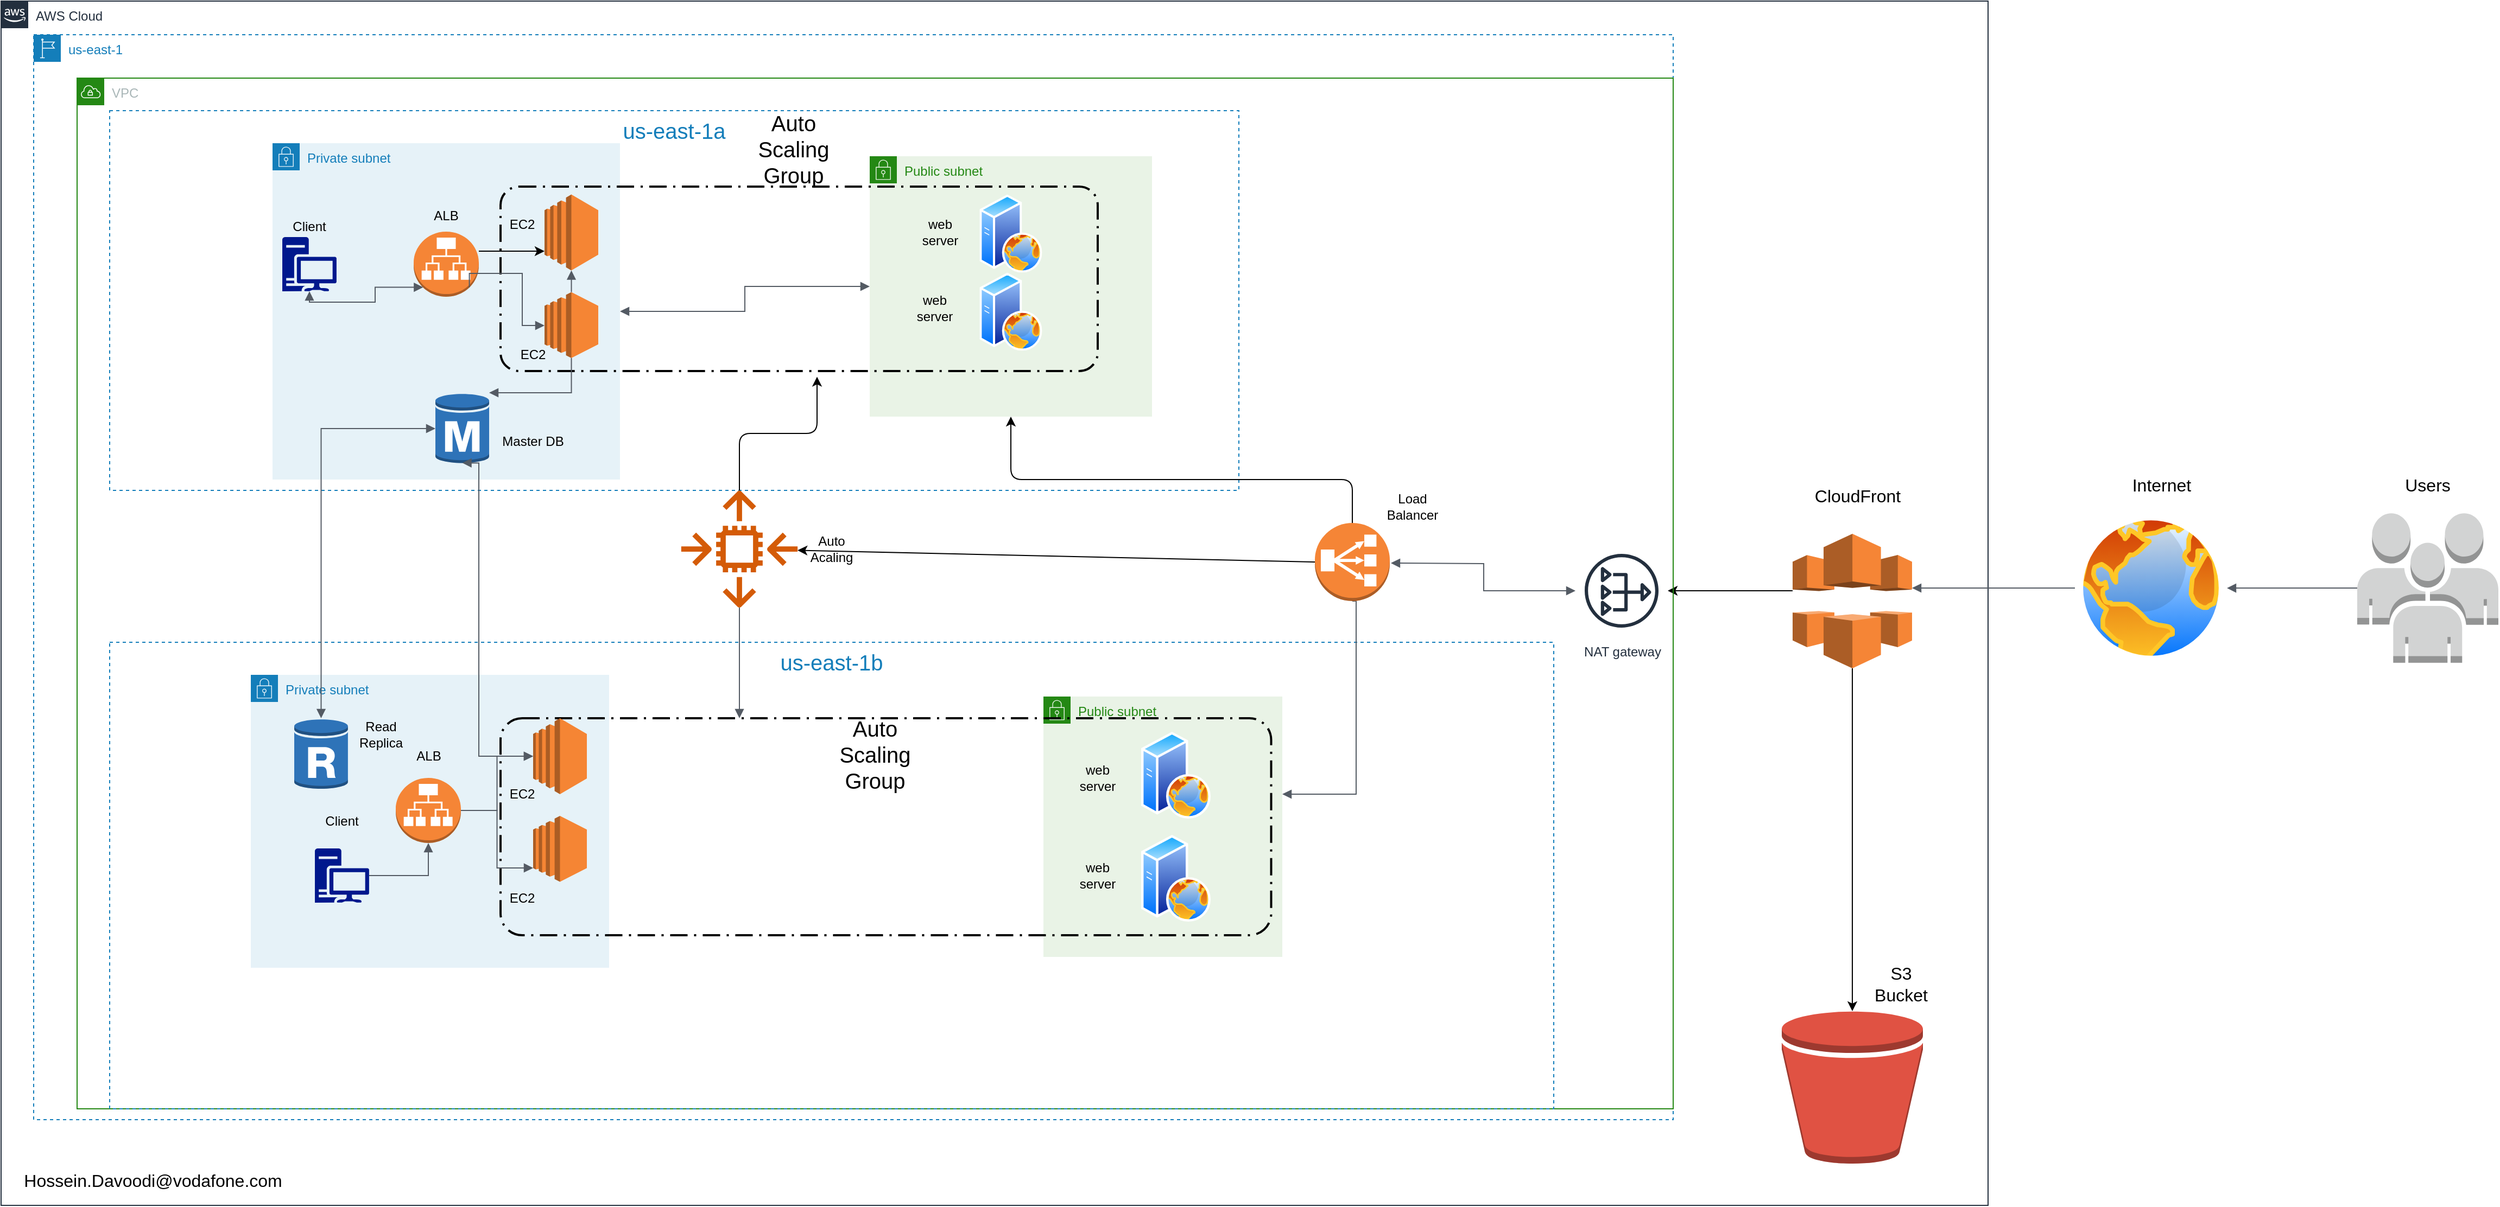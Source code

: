 <mxfile version="20.8.20" type="google"><diagram name="Seite-1" id="hBVX1gIy44m0U9zD9ssv"><mxGraphModel grid="1" page="1" gridSize="10" guides="1" tooltips="1" connect="1" arrows="1" fold="1" pageScale="1" pageWidth="827" pageHeight="1169" math="0" shadow="0"><root><mxCell id="0"/><mxCell id="1" parent="0"/><mxCell id="Jbk4hsorAPg55wfW8szF-109" value="" style="aspect=fixed;perimeter=ellipsePerimeter;html=1;align=center;shadow=0;dashed=0;spacingTop=3;image;image=img/lib/active_directory/internet_globe.svg;fontSize=20;" vertex="1" parent="1"><mxGeometry x="2010" y="530.01" width="140" height="140" as="geometry"/></mxCell><mxCell id="Jbk4hsorAPg55wfW8szF-110" value="" style="outlineConnect=0;dashed=0;verticalLabelPosition=bottom;verticalAlign=top;align=center;html=1;shape=mxgraph.aws3.users;fillColor=#D2D3D3;gradientColor=none;fontSize=20;" vertex="1" parent="1"><mxGeometry x="2270" y="531.14" width="130" height="137.75" as="geometry"/></mxCell><mxCell id="oTlrdSUGoQo_DwunbGzM-3" value="AWS Cloud" style="points=[[0,0],[0.25,0],[0.5,0],[0.75,0],[1,0],[1,0.25],[1,0.5],[1,0.75],[1,1],[0.75,1],[0.5,1],[0.25,1],[0,1],[0,0.75],[0,0.5],[0,0.25]];outlineConnect=0;gradientColor=none;html=1;whiteSpace=wrap;fontSize=12;fontStyle=0;container=1;pointerEvents=0;collapsible=0;recursiveResize=0;shape=mxgraph.aws4.group;grIcon=mxgraph.aws4.group_aws_cloud_alt;strokeColor=#232F3E;fillColor=none;verticalAlign=top;align=left;spacingLeft=30;fontColor=#232F3E;dashed=0;" vertex="1" parent="1"><mxGeometry x="100" y="59" width="1830" height="1110" as="geometry"/></mxCell><mxCell id="Jbk4hsorAPg55wfW8szF-114" value="" style="outlineConnect=0;dashed=0;verticalLabelPosition=bottom;verticalAlign=top;align=center;html=1;shape=mxgraph.aws3.bucket;fillColor=#E05243;gradientColor=none;fontSize=20;" vertex="1" parent="oTlrdSUGoQo_DwunbGzM-3"><mxGeometry x="1640" y="931" width="130" height="140.5" as="geometry"/></mxCell><mxCell id="Jbk4hsorAPg55wfW8szF-116" value="" style="edgeStyle=elbowEdgeStyle;rounded=1;orthogonalLoop=1;jettySize=auto;elbow=vertical;html=1;fontSize=20;endFill=1;" edge="1" parent="oTlrdSUGoQo_DwunbGzM-3" source="Jbk4hsorAPg55wfW8szF-115" target="Jbk4hsorAPg55wfW8szF-114"><mxGeometry relative="1" as="geometry"/></mxCell><mxCell id="Jbk4hsorAPg55wfW8szF-117" value="" style="edgeStyle=elbowEdgeStyle;rounded=1;orthogonalLoop=1;jettySize=auto;elbow=vertical;html=1;fontSize=20;endFill=1;" edge="1" parent="oTlrdSUGoQo_DwunbGzM-3" source="Jbk4hsorAPg55wfW8szF-115" target="Jbk4hsorAPg55wfW8szF-20"><mxGeometry relative="1" as="geometry"/></mxCell><mxCell id="Jbk4hsorAPg55wfW8szF-115" value="" style="outlineConnect=0;dashed=0;verticalLabelPosition=bottom;verticalAlign=top;align=center;html=1;shape=mxgraph.aws3.cloudfront;fillColor=#F58536;gradientColor=none;fontSize=20;" vertex="1" parent="oTlrdSUGoQo_DwunbGzM-3"><mxGeometry x="1650" y="491" width="110" height="124" as="geometry"/></mxCell><mxCell id="oTlrdSUGoQo_DwunbGzM-1" value="us-east-1" style="points=[[0,0],[0.25,0],[0.5,0],[0.75,0],[1,0],[1,0.25],[1,0.5],[1,0.75],[1,1],[0.75,1],[0.5,1],[0.25,1],[0,1],[0,0.75],[0,0.5],[0,0.25]];outlineConnect=0;gradientColor=none;html=1;whiteSpace=wrap;fontSize=12;fontStyle=0;container=1;pointerEvents=0;collapsible=0;recursiveResize=0;shape=mxgraph.aws4.group;grIcon=mxgraph.aws4.group_region;strokeColor=#147EBA;fillColor=none;verticalAlign=top;align=left;spacingLeft=30;fontColor=#147EBA;dashed=1;" vertex="1" parent="oTlrdSUGoQo_DwunbGzM-3"><mxGeometry x="30" y="31" width="1510" height="1000" as="geometry"/></mxCell><mxCell id="oTlrdSUGoQo_DwunbGzM-2" value="VPC" style="points=[[0,0],[0.25,0],[0.5,0],[0.75,0],[1,0],[1,0.25],[1,0.5],[1,0.75],[1,1],[0.75,1],[0.5,1],[0.25,1],[0,1],[0,0.75],[0,0.5],[0,0.25]];outlineConnect=0;gradientColor=none;html=1;whiteSpace=wrap;fontSize=12;fontStyle=0;container=1;pointerEvents=0;collapsible=0;recursiveResize=0;shape=mxgraph.aws4.group;grIcon=mxgraph.aws4.group_vpc;strokeColor=#248814;fillColor=none;verticalAlign=top;align=left;spacingLeft=30;fontColor=#AAB7B8;dashed=0;" vertex="1" parent="oTlrdSUGoQo_DwunbGzM-1"><mxGeometry x="40" y="40" width="1470" height="950" as="geometry"/></mxCell><mxCell id="Jbk4hsorAPg55wfW8szF-2" value="us-east-1a" style="fillColor=none;strokeColor=#147EBA;dashed=1;verticalAlign=top;fontStyle=0;fontColor=#147EBA;fontSize=20;" vertex="1" parent="oTlrdSUGoQo_DwunbGzM-2"><mxGeometry x="30" y="30" width="1040" height="350" as="geometry"/></mxCell><mxCell id="Jbk4hsorAPg55wfW8szF-17" value="Public subnet" style="points=[[0,0],[0.25,0],[0.5,0],[0.75,0],[1,0],[1,0.25],[1,0.5],[1,0.75],[1,1],[0.75,1],[0.5,1],[0.25,1],[0,1],[0,0.75],[0,0.5],[0,0.25]];outlineConnect=0;gradientColor=none;html=1;whiteSpace=wrap;fontSize=12;fontStyle=0;container=1;pointerEvents=0;collapsible=0;recursiveResize=0;shape=mxgraph.aws4.group;grIcon=mxgraph.aws4.group_security_group;grStroke=0;strokeColor=#248814;fillColor=#E9F3E6;verticalAlign=top;align=left;spacingLeft=30;fontColor=#248814;dashed=0;" vertex="1" parent="oTlrdSUGoQo_DwunbGzM-2"><mxGeometry x="730" y="72" width="260" height="240" as="geometry"/></mxCell><mxCell id="Jbk4hsorAPg55wfW8szF-137" value="" style="aspect=fixed;perimeter=ellipsePerimeter;html=1;align=center;shadow=0;dashed=0;spacingTop=3;image;image=img/lib/active_directory/web_server.svg;fontSize=20;" vertex="1" parent="Jbk4hsorAPg55wfW8szF-17"><mxGeometry x="101.19" y="107.28" width="57.62" height="72.03" as="geometry"/></mxCell><mxCell id="Jbk4hsorAPg55wfW8szF-14" value="Private subnet" style="points=[[0,0],[0.25,0],[0.5,0],[0.75,0],[1,0],[1,0.25],[1,0.5],[1,0.75],[1,1],[0.75,1],[0.5,1],[0.25,1],[0,1],[0,0.75],[0,0.5],[0,0.25]];outlineConnect=0;gradientColor=none;html=1;whiteSpace=wrap;fontSize=12;fontStyle=0;container=1;pointerEvents=0;collapsible=0;recursiveResize=0;shape=mxgraph.aws4.group;grIcon=mxgraph.aws4.group_security_group;grStroke=0;strokeColor=#147EBA;fillColor=#E6F2F8;verticalAlign=top;align=left;spacingLeft=30;fontColor=#147EBA;dashed=0;" vertex="1" parent="oTlrdSUGoQo_DwunbGzM-2"><mxGeometry x="180" y="60" width="320" height="310" as="geometry"/></mxCell><mxCell id="Jbk4hsorAPg55wfW8szF-135" value="" style="sketch=0;aspect=fixed;pointerEvents=1;shadow=0;dashed=0;html=1;strokeColor=none;labelPosition=center;verticalLabelPosition=bottom;verticalAlign=top;align=center;fillColor=#00188D;shape=mxgraph.mscae.enterprise.workstation_client;fontSize=20;" vertex="1" parent="Jbk4hsorAPg55wfW8szF-14"><mxGeometry x="9" y="86.5" width="50" height="50" as="geometry"/></mxCell><mxCell id="Jbk4hsorAPg55wfW8szF-88" value="" style="outlineConnect=0;dashed=0;verticalLabelPosition=bottom;verticalAlign=top;align=center;html=1;shape=mxgraph.aws3.application_load_balancer;fillColor=#F58536;gradientColor=none;fontSize=20;" vertex="1" parent="Jbk4hsorAPg55wfW8szF-14"><mxGeometry x="130" y="81.5" width="60" height="60" as="geometry"/></mxCell><mxCell id="Jbk4hsorAPg55wfW8szF-136" value="" style="edgeStyle=orthogonalEdgeStyle;html=1;endArrow=block;elbow=vertical;startArrow=block;startFill=1;endFill=1;strokeColor=#545B64;rounded=0;fontSize=20;exitX=0.5;exitY=1;exitDx=0;exitDy=0;exitPerimeter=0;entryX=0.145;entryY=0.855;entryDx=0;entryDy=0;entryPerimeter=0;" edge="1" parent="Jbk4hsorAPg55wfW8szF-14" source="Jbk4hsorAPg55wfW8szF-135" target="Jbk4hsorAPg55wfW8szF-88"><mxGeometry width="100" relative="1" as="geometry"><mxPoint x="590" y="340" as="sourcePoint"/><mxPoint x="690" y="340" as="targetPoint"/></mxGeometry></mxCell><mxCell id="Jbk4hsorAPg55wfW8szF-94" value="" style="outlineConnect=0;dashed=0;verticalLabelPosition=bottom;verticalAlign=top;align=center;html=1;shape=mxgraph.aws3.rds_db_instance;fillColor=#2E73B8;gradientColor=none;fontSize=20;" vertex="1" parent="Jbk4hsorAPg55wfW8szF-14"><mxGeometry x="150" y="230" width="49.5" height="66" as="geometry"/></mxCell><mxCell id="QeHv7nhZ_7LatcV9sSnL-17" value="ALB" style="text;html=1;strokeColor=none;fillColor=none;align=center;verticalAlign=middle;whiteSpace=wrap;rounded=0;" vertex="1" parent="Jbk4hsorAPg55wfW8szF-14"><mxGeometry x="130" y="51.5" width="60" height="30" as="geometry"/></mxCell><mxCell id="QeHv7nhZ_7LatcV9sSnL-19" value="Client" style="text;html=1;strokeColor=none;fillColor=none;align=center;verticalAlign=middle;whiteSpace=wrap;rounded=0;" vertex="1" parent="Jbk4hsorAPg55wfW8szF-14"><mxGeometry x="4" y="61.5" width="60" height="30" as="geometry"/></mxCell><mxCell id="QeHv7nhZ_7LatcV9sSnL-21" value="Master DB" style="text;html=1;strokeColor=none;fillColor=none;align=center;verticalAlign=middle;whiteSpace=wrap;rounded=0;" vertex="1" parent="Jbk4hsorAPg55wfW8szF-14"><mxGeometry x="210" y="260" width="60" height="30" as="geometry"/></mxCell><mxCell id="Jbk4hsorAPg55wfW8szF-121" value="" style="rounded=1;arcSize=10;dashed=1;fillColor=none;gradientColor=none;dashPattern=8 3 1 3;strokeWidth=2;fontSize=20;" vertex="1" parent="oTlrdSUGoQo_DwunbGzM-2"><mxGeometry x="390" y="100" width="550" height="170" as="geometry"/></mxCell><mxCell id="Jbk4hsorAPg55wfW8szF-160" style="edgeStyle=elbowEdgeStyle;rounded=1;orthogonalLoop=1;jettySize=auto;elbow=vertical;html=1;entryX=1;entryY=0.5;entryDx=0;entryDy=0;entryPerimeter=0;fontSize=20;endFill=1;" edge="1" parent="oTlrdSUGoQo_DwunbGzM-2" source="Jbk4hsorAPg55wfW8szF-3" target="Jbk4hsorAPg55wfW8szF-157"><mxGeometry relative="1" as="geometry"/></mxCell><mxCell id="Jbk4hsorAPg55wfW8szF-3" value="us-east-1b" style="fillColor=none;strokeColor=#147EBA;dashed=1;verticalAlign=top;fontStyle=0;fontColor=#147EBA;fontSize=20;" vertex="1" parent="oTlrdSUGoQo_DwunbGzM-2"><mxGeometry x="30" y="520" width="1330" height="430" as="geometry"/></mxCell><mxCell id="Jbk4hsorAPg55wfW8szF-18" value="Public subnet" style="points=[[0,0],[0.25,0],[0.5,0],[0.75,0],[1,0],[1,0.25],[1,0.5],[1,0.75],[1,1],[0.75,1],[0.5,1],[0.25,1],[0,1],[0,0.75],[0,0.5],[0,0.25]];outlineConnect=0;gradientColor=none;html=1;whiteSpace=wrap;fontSize=12;fontStyle=0;container=1;pointerEvents=0;collapsible=0;recursiveResize=0;shape=mxgraph.aws4.group;grIcon=mxgraph.aws4.group_security_group;grStroke=0;strokeColor=#248814;fillColor=#E9F3E6;verticalAlign=top;align=left;spacingLeft=30;fontColor=#248814;dashed=0;" vertex="1" parent="oTlrdSUGoQo_DwunbGzM-2"><mxGeometry x="890" y="570" width="220" height="240" as="geometry"/></mxCell><mxCell id="Jbk4hsorAPg55wfW8szF-142" value="" style="aspect=fixed;perimeter=ellipsePerimeter;html=1;align=center;shadow=0;dashed=0;spacingTop=3;image;image=img/lib/active_directory/web_server.svg;fontSize=20;" vertex="1" parent="Jbk4hsorAPg55wfW8szF-18"><mxGeometry x="90" y="127.5" width="64" height="80" as="geometry"/></mxCell><mxCell id="Jbk4hsorAPg55wfW8szF-43" value="" style="aspect=fixed;perimeter=ellipsePerimeter;html=1;align=center;shadow=0;dashed=0;spacingTop=3;image;image=img/lib/active_directory/web_server.svg;fontSize=20;" vertex="1" parent="Jbk4hsorAPg55wfW8szF-18"><mxGeometry x="90" y="32.5" width="64" height="80" as="geometry"/></mxCell><mxCell id="Jbk4hsorAPg55wfW8szF-20" value="NAT gateway" style="sketch=0;outlineConnect=0;fontColor=#232F3E;gradientColor=none;strokeColor=#232F3E;fillColor=#ffffff;dashed=0;verticalLabelPosition=bottom;verticalAlign=top;align=center;html=1;fontSize=12;fontStyle=0;aspect=fixed;shape=mxgraph.aws4.resourceIcon;resIcon=mxgraph.aws4.nat_gateway;" vertex="1" parent="oTlrdSUGoQo_DwunbGzM-2"><mxGeometry x="1380" y="430" width="85" height="85" as="geometry"/></mxCell><mxCell id="Jbk4hsorAPg55wfW8szF-122" value="" style="edgeStyle=elbowEdgeStyle;rounded=1;orthogonalLoop=1;jettySize=auto;elbow=vertical;html=1;fontSize=20;endFill=1;entryX=0.53;entryY=1.031;entryDx=0;entryDy=0;entryPerimeter=0;" edge="1" parent="oTlrdSUGoQo_DwunbGzM-2" source="Jbk4hsorAPg55wfW8szF-120" target="Jbk4hsorAPg55wfW8szF-121"><mxGeometry relative="1" as="geometry"/></mxCell><mxCell id="Jbk4hsorAPg55wfW8szF-120" value="" style="sketch=0;outlineConnect=0;fontColor=#232F3E;gradientColor=none;fillColor=#D45B07;strokeColor=none;dashed=0;verticalLabelPosition=bottom;verticalAlign=top;align=center;html=1;fontSize=12;fontStyle=0;aspect=fixed;pointerEvents=1;shape=mxgraph.aws4.auto_scaling2;" vertex="1" parent="oTlrdSUGoQo_DwunbGzM-2"><mxGeometry x="556" y="380" width="108" height="108" as="geometry"/></mxCell><mxCell id="Jbk4hsorAPg55wfW8szF-152" style="edgeStyle=elbowEdgeStyle;rounded=1;orthogonalLoop=1;jettySize=auto;elbow=vertical;html=1;fontSize=20;endFill=1;exitX=0.5;exitY=0;exitDx=0;exitDy=0;exitPerimeter=0;" edge="1" parent="oTlrdSUGoQo_DwunbGzM-2" source="Jbk4hsorAPg55wfW8szF-154" target="Jbk4hsorAPg55wfW8szF-17"><mxGeometry relative="1" as="geometry"><mxPoint x="1178.25" y="400" as="sourcePoint"/><Array as="points"><mxPoint x="1200" y="370"/></Array></mxGeometry></mxCell><mxCell id="Jbk4hsorAPg55wfW8szF-129" value="" style="edgeStyle=orthogonalEdgeStyle;html=1;endArrow=block;elbow=vertical;startArrow=block;startFill=1;endFill=1;strokeColor=#545B64;rounded=0;fontSize=20;" edge="1" parent="oTlrdSUGoQo_DwunbGzM-2" source="Jbk4hsorAPg55wfW8szF-20"><mxGeometry width="100" relative="1" as="geometry"><mxPoint x="1720" y="620" as="sourcePoint"/><mxPoint x="1210" y="447" as="targetPoint"/></mxGeometry></mxCell><mxCell id="Jbk4hsorAPg55wfW8szF-132" value="" style="edgeStyle=orthogonalEdgeStyle;html=1;endArrow=block;elbow=vertical;startArrow=none;startFill=1;endFill=1;strokeColor=#545B64;rounded=0;fontSize=20;" edge="1" parent="oTlrdSUGoQo_DwunbGzM-2" source="Jbk4hsorAPg55wfW8szF-147" target="Jbk4hsorAPg55wfW8szF-94"><mxGeometry width="100" relative="1" as="geometry"><mxPoint x="800" y="400" as="sourcePoint"/><mxPoint x="900" y="400" as="targetPoint"/><Array as="points"><mxPoint x="455" y="290"/></Array></mxGeometry></mxCell><mxCell id="Jbk4hsorAPg55wfW8szF-133" value="" style="edgeStyle=orthogonalEdgeStyle;html=1;endArrow=block;elbow=vertical;startArrow=block;startFill=1;endFill=1;strokeColor=#545B64;rounded=0;fontSize=20;" edge="1" parent="oTlrdSUGoQo_DwunbGzM-2" source="Jbk4hsorAPg55wfW8szF-14" target="Jbk4hsorAPg55wfW8szF-17"><mxGeometry width="100" relative="1" as="geometry"><mxPoint x="800" y="400" as="sourcePoint"/><mxPoint x="900" y="400" as="targetPoint"/></mxGeometry></mxCell><mxCell id="Jbk4hsorAPg55wfW8szF-16" value="Private subnet" style="points=[[0,0],[0.25,0],[0.5,0],[0.75,0],[1,0],[1,0.25],[1,0.5],[1,0.75],[1,1],[0.75,1],[0.5,1],[0.25,1],[0,1],[0,0.75],[0,0.5],[0,0.25]];outlineConnect=0;gradientColor=none;html=1;whiteSpace=wrap;fontSize=12;fontStyle=0;container=1;pointerEvents=0;collapsible=0;recursiveResize=0;shape=mxgraph.aws4.group;grIcon=mxgraph.aws4.group_security_group;grStroke=0;strokeColor=#147EBA;fillColor=#E6F2F8;verticalAlign=top;align=left;spacingLeft=30;fontColor=#147EBA;dashed=0;" vertex="1" parent="oTlrdSUGoQo_DwunbGzM-2"><mxGeometry x="160" y="550" width="330" height="270" as="geometry"/></mxCell><mxCell id="Jbk4hsorAPg55wfW8szF-95" value="" style="outlineConnect=0;dashed=0;verticalLabelPosition=bottom;verticalAlign=top;align=center;html=1;shape=mxgraph.aws3.rds_db_instance_read_replica;fillColor=#2E73B8;gradientColor=none;fontSize=20;" vertex="1" parent="Jbk4hsorAPg55wfW8szF-16"><mxGeometry x="40" y="40" width="49.5" height="66" as="geometry"/></mxCell><mxCell id="QeHv7nhZ_7LatcV9sSnL-18" value="ALB" style="text;html=1;strokeColor=none;fillColor=none;align=center;verticalAlign=middle;whiteSpace=wrap;rounded=0;" vertex="1" parent="Jbk4hsorAPg55wfW8szF-16"><mxGeometry x="133.5" y="60" width="60" height="30" as="geometry"/></mxCell><mxCell id="QeHv7nhZ_7LatcV9sSnL-20" value="Client" style="text;html=1;strokeColor=none;fillColor=none;align=center;verticalAlign=middle;whiteSpace=wrap;rounded=0;" vertex="1" parent="Jbk4hsorAPg55wfW8szF-16"><mxGeometry x="54" y="120" width="60" height="30" as="geometry"/></mxCell><mxCell id="QeHv7nhZ_7LatcV9sSnL-22" value="Read Replica" style="text;html=1;strokeColor=none;fillColor=none;align=center;verticalAlign=middle;whiteSpace=wrap;rounded=0;" vertex="1" parent="Jbk4hsorAPg55wfW8szF-16"><mxGeometry x="89.5" y="40" width="60" height="30" as="geometry"/></mxCell><mxCell id="Jbk4hsorAPg55wfW8szF-134" value="" style="edgeStyle=orthogonalEdgeStyle;html=1;endArrow=block;elbow=vertical;startArrow=block;startFill=1;endFill=1;strokeColor=#545B64;rounded=0;fontSize=20;" edge="1" parent="oTlrdSUGoQo_DwunbGzM-2" source="Jbk4hsorAPg55wfW8szF-94" target="Jbk4hsorAPg55wfW8szF-95"><mxGeometry width="100" relative="1" as="geometry"><mxPoint x="800" y="630" as="sourcePoint"/><mxPoint x="900" y="630" as="targetPoint"/></mxGeometry></mxCell><mxCell id="Jbk4hsorAPg55wfW8szF-107" value="" style="outlineConnect=0;dashed=0;verticalLabelPosition=bottom;verticalAlign=top;align=center;html=1;shape=mxgraph.aws3.ec2;fillColor=#F58534;gradientColor=none;fontSize=20;" vertex="1" parent="oTlrdSUGoQo_DwunbGzM-2"><mxGeometry x="430.5" y="107.25" width="49.5" height="70" as="geometry"/></mxCell><mxCell id="Jbk4hsorAPg55wfW8szF-108" value="" style="edgeStyle=elbowEdgeStyle;rounded=1;orthogonalLoop=1;jettySize=auto;elbow=vertical;html=1;fontSize=20;endFill=1;" edge="1" parent="oTlrdSUGoQo_DwunbGzM-2" source="Jbk4hsorAPg55wfW8szF-88" target="Jbk4hsorAPg55wfW8szF-107"><mxGeometry relative="1" as="geometry"/></mxCell><mxCell id="Jbk4hsorAPg55wfW8szF-33" value="" style="aspect=fixed;perimeter=ellipsePerimeter;html=1;align=center;shadow=0;dashed=0;spacingTop=3;image;image=img/lib/active_directory/web_server.svg;fontSize=20;" vertex="1" parent="oTlrdSUGoQo_DwunbGzM-2"><mxGeometry x="831.19" y="107.25" width="57.62" height="72.03" as="geometry"/></mxCell><mxCell id="Jbk4hsorAPg55wfW8szF-143" value="" style="rounded=1;arcSize=10;dashed=1;fillColor=none;gradientColor=none;dashPattern=8 3 1 3;strokeWidth=2;fontSize=20;" vertex="1" parent="oTlrdSUGoQo_DwunbGzM-2"><mxGeometry x="390" y="590" width="709.75" height="200" as="geometry"/></mxCell><mxCell id="Jbk4hsorAPg55wfW8szF-148" value="" style="edgeStyle=orthogonalEdgeStyle;html=1;endArrow=none;elbow=vertical;startArrow=block;startFill=1;endFill=1;strokeColor=#545B64;rounded=0;fontSize=20;" edge="1" parent="oTlrdSUGoQo_DwunbGzM-2" source="Jbk4hsorAPg55wfW8szF-107" target="Jbk4hsorAPg55wfW8szF-147"><mxGeometry width="100" relative="1" as="geometry"><mxPoint x="630" y="302" as="sourcePoint"/><mxPoint x="605" y="410" as="targetPoint"/></mxGeometry></mxCell><mxCell id="Jbk4hsorAPg55wfW8szF-147" value="" style="outlineConnect=0;dashed=0;verticalLabelPosition=bottom;verticalAlign=top;align=center;html=1;shape=mxgraph.aws3.ec2;fillColor=#F58534;gradientColor=none;fontSize=20;" vertex="1" parent="oTlrdSUGoQo_DwunbGzM-2"><mxGeometry x="430.5" y="197.25" width="49.5" height="60.75" as="geometry"/></mxCell><mxCell id="Jbk4hsorAPg55wfW8szF-149" value="Auto Scaling Group" style="text;html=1;strokeColor=none;fillColor=none;align=center;verticalAlign=middle;whiteSpace=wrap;rounded=0;fontSize=20;" vertex="1" parent="oTlrdSUGoQo_DwunbGzM-2"><mxGeometry x="630" y="50" width="60" height="30" as="geometry"/></mxCell><mxCell id="Jbk4hsorAPg55wfW8szF-150" value="Auto Scaling Group" style="text;html=1;strokeColor=none;fillColor=none;align=center;verticalAlign=middle;whiteSpace=wrap;rounded=0;fontSize=20;" vertex="1" parent="oTlrdSUGoQo_DwunbGzM-2"><mxGeometry x="705" y="608" width="60" height="30" as="geometry"/></mxCell><mxCell id="Jbk4hsorAPg55wfW8szF-151" value="" style="edgeStyle=orthogonalEdgeStyle;html=1;endArrow=block;elbow=vertical;startArrow=none;endFill=1;strokeColor=#545B64;rounded=0;fontSize=20;" edge="1" parent="oTlrdSUGoQo_DwunbGzM-2" source="Jbk4hsorAPg55wfW8szF-120" target="Jbk4hsorAPg55wfW8szF-143"><mxGeometry width="100" relative="1" as="geometry"><mxPoint x="650" y="490" as="sourcePoint"/><mxPoint x="750" y="490" as="targetPoint"/><Array as="points"><mxPoint x="610" y="700"/></Array></mxGeometry></mxCell><mxCell id="Jbk4hsorAPg55wfW8szF-153" value="" style="edgeStyle=orthogonalEdgeStyle;html=1;endArrow=none;elbow=vertical;startArrow=block;startFill=1;strokeColor=#545B64;rounded=0;fontSize=20;entryX=0.5;entryY=1;entryDx=0;entryDy=0;entryPerimeter=0;" edge="1" parent="oTlrdSUGoQo_DwunbGzM-2" source="Jbk4hsorAPg55wfW8szF-18" target="Jbk4hsorAPg55wfW8szF-154"><mxGeometry width="100" relative="1" as="geometry"><mxPoint x="650" y="350" as="sourcePoint"/><mxPoint x="1178" y="493" as="targetPoint"/><Array as="points"><mxPoint x="1178" y="660"/><mxPoint x="1178" y="482"/></Array></mxGeometry></mxCell><mxCell id="Jbk4hsorAPg55wfW8szF-154" value="" style="outlineConnect=0;dashed=0;verticalLabelPosition=bottom;verticalAlign=top;align=center;html=1;shape=mxgraph.aws3.classic_load_balancer;fillColor=#F58536;gradientColor=none;fontSize=20;" vertex="1" parent="oTlrdSUGoQo_DwunbGzM-2"><mxGeometry x="1140" y="410" width="69" height="72" as="geometry"/></mxCell><mxCell id="Jbk4hsorAPg55wfW8szF-155" value="" style="outlineConnect=0;dashed=0;verticalLabelPosition=bottom;verticalAlign=top;align=center;html=1;shape=mxgraph.aws3.ec2;fillColor=#F58534;gradientColor=none;fontSize=20;" vertex="1" parent="oTlrdSUGoQo_DwunbGzM-2"><mxGeometry x="420" y="590" width="49.5" height="70" as="geometry"/></mxCell><mxCell id="Jbk4hsorAPg55wfW8szF-156" value="" style="outlineConnect=0;dashed=0;verticalLabelPosition=bottom;verticalAlign=top;align=center;html=1;shape=mxgraph.aws3.ec2;fillColor=#F58534;gradientColor=none;fontSize=20;" vertex="1" parent="oTlrdSUGoQo_DwunbGzM-2"><mxGeometry x="420" y="680" width="49.5" height="60.75" as="geometry"/></mxCell><mxCell id="Jbk4hsorAPg55wfW8szF-157" value="" style="sketch=0;aspect=fixed;pointerEvents=1;shadow=0;dashed=0;html=1;strokeColor=none;labelPosition=center;verticalLabelPosition=bottom;verticalAlign=top;align=center;fillColor=#00188D;shape=mxgraph.mscae.enterprise.workstation_client;fontSize=20;" vertex="1" parent="oTlrdSUGoQo_DwunbGzM-2"><mxGeometry x="219" y="710" width="50" height="50" as="geometry"/></mxCell><mxCell id="Jbk4hsorAPg55wfW8szF-159" value="" style="edgeStyle=orthogonalEdgeStyle;html=1;endArrow=block;elbow=vertical;startArrow=none;endFill=1;strokeColor=#545B64;rounded=0;fontSize=20;" edge="1" parent="oTlrdSUGoQo_DwunbGzM-2" source="Jbk4hsorAPg55wfW8szF-157" target="Jbk4hsorAPg55wfW8szF-158"><mxGeometry width="100" relative="1" as="geometry"><mxPoint x="710" y="490" as="sourcePoint"/><mxPoint x="810" y="490" as="targetPoint"/></mxGeometry></mxCell><mxCell id="Jbk4hsorAPg55wfW8szF-158" value="" style="outlineConnect=0;dashed=0;verticalLabelPosition=bottom;verticalAlign=top;align=center;html=1;shape=mxgraph.aws3.application_load_balancer;fillColor=#F58536;gradientColor=none;fontSize=20;" vertex="1" parent="oTlrdSUGoQo_DwunbGzM-2"><mxGeometry x="293.5" y="645" width="60" height="60" as="geometry"/></mxCell><mxCell id="Jbk4hsorAPg55wfW8szF-161" value="" style="edgeStyle=orthogonalEdgeStyle;html=1;endArrow=block;elbow=vertical;startArrow=none;endFill=1;strokeColor=#545B64;rounded=0;fontSize=20;exitX=0.855;exitY=0.855;exitDx=0;exitDy=0;exitPerimeter=0;" edge="1" parent="oTlrdSUGoQo_DwunbGzM-2" source="Jbk4hsorAPg55wfW8szF-88" target="Jbk4hsorAPg55wfW8szF-147"><mxGeometry width="100" relative="1" as="geometry"><mxPoint x="710" y="490" as="sourcePoint"/><mxPoint x="810" y="490" as="targetPoint"/><Array as="points"><mxPoint x="361" y="180"/><mxPoint x="410" y="180"/><mxPoint x="410" y="228"/></Array></mxGeometry></mxCell><mxCell id="Jbk4hsorAPg55wfW8szF-162" value="" style="edgeStyle=orthogonalEdgeStyle;html=1;endArrow=block;elbow=vertical;startArrow=none;endFill=1;strokeColor=#545B64;rounded=0;fontSize=20;entryX=0;entryY=0.5;entryDx=0;entryDy=0;entryPerimeter=0;" edge="1" parent="oTlrdSUGoQo_DwunbGzM-2" source="Jbk4hsorAPg55wfW8szF-158" target="Jbk4hsorAPg55wfW8szF-155"><mxGeometry width="100" relative="1" as="geometry"><mxPoint x="530" y="630" as="sourcePoint"/><mxPoint x="630" y="630" as="targetPoint"/></mxGeometry></mxCell><mxCell id="Jbk4hsorAPg55wfW8szF-163" value="" style="edgeStyle=orthogonalEdgeStyle;html=1;endArrow=block;elbow=vertical;startArrow=none;endFill=1;strokeColor=#545B64;rounded=0;fontSize=20;entryX=0;entryY=0.79;entryDx=0;entryDy=0;entryPerimeter=0;" edge="1" parent="oTlrdSUGoQo_DwunbGzM-2" source="Jbk4hsorAPg55wfW8szF-158" target="Jbk4hsorAPg55wfW8szF-156"><mxGeometry width="100" relative="1" as="geometry"><mxPoint x="530" y="630" as="sourcePoint"/><mxPoint x="630" y="630" as="targetPoint"/></mxGeometry></mxCell><mxCell id="Jbk4hsorAPg55wfW8szF-164" value="" style="edgeStyle=orthogonalEdgeStyle;html=1;endArrow=block;elbow=vertical;startArrow=block;startFill=1;endFill=1;strokeColor=#545B64;rounded=0;fontSize=20;exitX=0.5;exitY=0.98;exitDx=0;exitDy=0;exitPerimeter=0;" edge="1" parent="oTlrdSUGoQo_DwunbGzM-2" source="Jbk4hsorAPg55wfW8szF-94" target="Jbk4hsorAPg55wfW8szF-155"><mxGeometry width="100" relative="1" as="geometry"><mxPoint x="800" y="510" as="sourcePoint"/><mxPoint x="900" y="510" as="targetPoint"/><Array as="points"><mxPoint x="370" y="355"/><mxPoint x="370" y="625"/></Array></mxGeometry></mxCell><mxCell id="QeHv7nhZ_7LatcV9sSnL-1" value="Load Balancer" style="text;html=1;strokeColor=none;fillColor=none;align=center;verticalAlign=middle;whiteSpace=wrap;rounded=0;" vertex="1" parent="oTlrdSUGoQo_DwunbGzM-2"><mxGeometry x="1200" y="380" width="60" height="30" as="geometry"/></mxCell><mxCell id="QeHv7nhZ_7LatcV9sSnL-8" value="Auto Acaling" style="text;html=1;strokeColor=none;fillColor=none;align=center;verticalAlign=middle;whiteSpace=wrap;rounded=0;" vertex="1" parent="oTlrdSUGoQo_DwunbGzM-2"><mxGeometry x="665" y="419" width="60" height="30" as="geometry"/></mxCell><mxCell id="QeHv7nhZ_7LatcV9sSnL-9" value="web server" style="text;html=1;strokeColor=none;fillColor=none;align=center;verticalAlign=middle;whiteSpace=wrap;rounded=0;" vertex="1" parent="oTlrdSUGoQo_DwunbGzM-2"><mxGeometry x="765" y="127.25" width="60" height="30" as="geometry"/></mxCell><mxCell id="QeHv7nhZ_7LatcV9sSnL-10" value="web server" style="text;html=1;strokeColor=none;fillColor=none;align=center;verticalAlign=middle;whiteSpace=wrap;rounded=0;" vertex="1" parent="oTlrdSUGoQo_DwunbGzM-2"><mxGeometry x="760" y="197.25" width="60" height="30" as="geometry"/></mxCell><mxCell id="QeHv7nhZ_7LatcV9sSnL-11" value="web server" style="text;html=1;strokeColor=none;fillColor=none;align=center;verticalAlign=middle;whiteSpace=wrap;rounded=0;" vertex="1" parent="oTlrdSUGoQo_DwunbGzM-2"><mxGeometry x="910" y="630" width="60" height="30" as="geometry"/></mxCell><mxCell id="QeHv7nhZ_7LatcV9sSnL-12" value="web server" style="text;html=1;strokeColor=none;fillColor=none;align=center;verticalAlign=middle;whiteSpace=wrap;rounded=0;" vertex="1" parent="oTlrdSUGoQo_DwunbGzM-2"><mxGeometry x="910" y="720" width="60" height="30" as="geometry"/></mxCell><mxCell id="QeHv7nhZ_7LatcV9sSnL-14" value="EC2" style="text;html=1;strokeColor=none;fillColor=none;align=center;verticalAlign=middle;whiteSpace=wrap;rounded=0;" vertex="1" parent="oTlrdSUGoQo_DwunbGzM-2"><mxGeometry x="390" y="240" width="60" height="30" as="geometry"/></mxCell><mxCell id="QeHv7nhZ_7LatcV9sSnL-13" value="EC2" style="text;html=1;strokeColor=none;fillColor=none;align=center;verticalAlign=middle;whiteSpace=wrap;rounded=0;" vertex="1" parent="oTlrdSUGoQo_DwunbGzM-2"><mxGeometry x="380" y="120" width="60" height="30" as="geometry"/></mxCell><mxCell id="QeHv7nhZ_7LatcV9sSnL-15" value="EC2" style="text;html=1;strokeColor=none;fillColor=none;align=center;verticalAlign=middle;whiteSpace=wrap;rounded=0;" vertex="1" parent="oTlrdSUGoQo_DwunbGzM-2"><mxGeometry x="380" y="645" width="60" height="30" as="geometry"/></mxCell><mxCell id="QeHv7nhZ_7LatcV9sSnL-16" value="EC2" style="text;html=1;strokeColor=none;fillColor=none;align=center;verticalAlign=middle;whiteSpace=wrap;rounded=0;" vertex="1" parent="oTlrdSUGoQo_DwunbGzM-2"><mxGeometry x="380" y="740.75" width="60" height="30" as="geometry"/></mxCell><mxCell id="etDZZKrO5G8j_hAL2tV3-1" value="" style="endArrow=classic;html=1;rounded=0;exitX=0;exitY=0.5;exitDx=0;exitDy=0;exitPerimeter=0;" edge="1" parent="oTlrdSUGoQo_DwunbGzM-2" source="Jbk4hsorAPg55wfW8szF-154" target="Jbk4hsorAPg55wfW8szF-120"><mxGeometry width="50" height="50" relative="1" as="geometry"><mxPoint x="970" y="480" as="sourcePoint"/><mxPoint x="1020" y="430" as="targetPoint"/></mxGeometry></mxCell><mxCell id="QeHv7nhZ_7LatcV9sSnL-3" value="CloudFront" style="text;html=1;strokeColor=none;fillColor=none;align=center;verticalAlign=middle;whiteSpace=wrap;rounded=0;fontSize=16;" vertex="1" parent="oTlrdSUGoQo_DwunbGzM-3"><mxGeometry x="1680" y="441" width="60" height="30" as="geometry"/></mxCell><mxCell id="QeHv7nhZ_7LatcV9sSnL-4" value="S3 Bucket" style="text;html=1;strokeColor=none;fillColor=none;align=center;verticalAlign=middle;whiteSpace=wrap;rounded=0;fontSize=16;" vertex="1" parent="oTlrdSUGoQo_DwunbGzM-3"><mxGeometry x="1720" y="891" width="60" height="30" as="geometry"/></mxCell><mxCell id="QeHv7nhZ_7LatcV9sSnL-23" value="Hossein.Davoodi@vodafone.com" style="text;html=1;strokeColor=none;fillColor=none;align=center;verticalAlign=middle;whiteSpace=wrap;rounded=0;fontSize=16;" vertex="1" parent="oTlrdSUGoQo_DwunbGzM-3"><mxGeometry x="110" y="1071.5" width="60" height="30" as="geometry"/></mxCell><mxCell id="Jbk4hsorAPg55wfW8szF-145" value="" style="edgeStyle=orthogonalEdgeStyle;html=1;endArrow=none;elbow=vertical;startArrow=block;startFill=1;strokeColor=#545B64;rounded=0;fontSize=20;" edge="1" parent="1" source="Jbk4hsorAPg55wfW8szF-109" target="Jbk4hsorAPg55wfW8szF-110"><mxGeometry width="100" relative="1" as="geometry"><mxPoint x="850" y="850" as="sourcePoint"/><mxPoint x="950" y="850" as="targetPoint"/></mxGeometry></mxCell><mxCell id="Jbk4hsorAPg55wfW8szF-146" value="" style="edgeStyle=orthogonalEdgeStyle;html=1;endArrow=none;elbow=vertical;startArrow=block;startFill=1;strokeColor=#545B64;rounded=0;fontSize=20;entryX=0;entryY=0.5;entryDx=0;entryDy=0;" edge="1" parent="1" source="Jbk4hsorAPg55wfW8szF-115" target="Jbk4hsorAPg55wfW8szF-109"><mxGeometry width="100" relative="1" as="geometry"><mxPoint x="1930" y="600" as="sourcePoint"/><mxPoint x="1730" y="560" as="targetPoint"/><Array as="points"><mxPoint x="1920" y="600"/><mxPoint x="1920" y="600"/></Array></mxGeometry></mxCell><mxCell id="QeHv7nhZ_7LatcV9sSnL-6" value="Users" style="text;html=1;strokeColor=none;fillColor=none;align=center;verticalAlign=middle;whiteSpace=wrap;rounded=0;fontSize=16;" vertex="1" parent="1"><mxGeometry x="2305" y="490" width="60" height="30" as="geometry"/></mxCell><mxCell id="QeHv7nhZ_7LatcV9sSnL-7" value="Internet" style="text;html=1;strokeColor=none;fillColor=none;align=center;verticalAlign=middle;whiteSpace=wrap;rounded=0;fontSize=16;" vertex="1" parent="1"><mxGeometry x="2060" y="490" width="60" height="30" as="geometry"/></mxCell></root></mxGraphModel></diagram></mxfile>